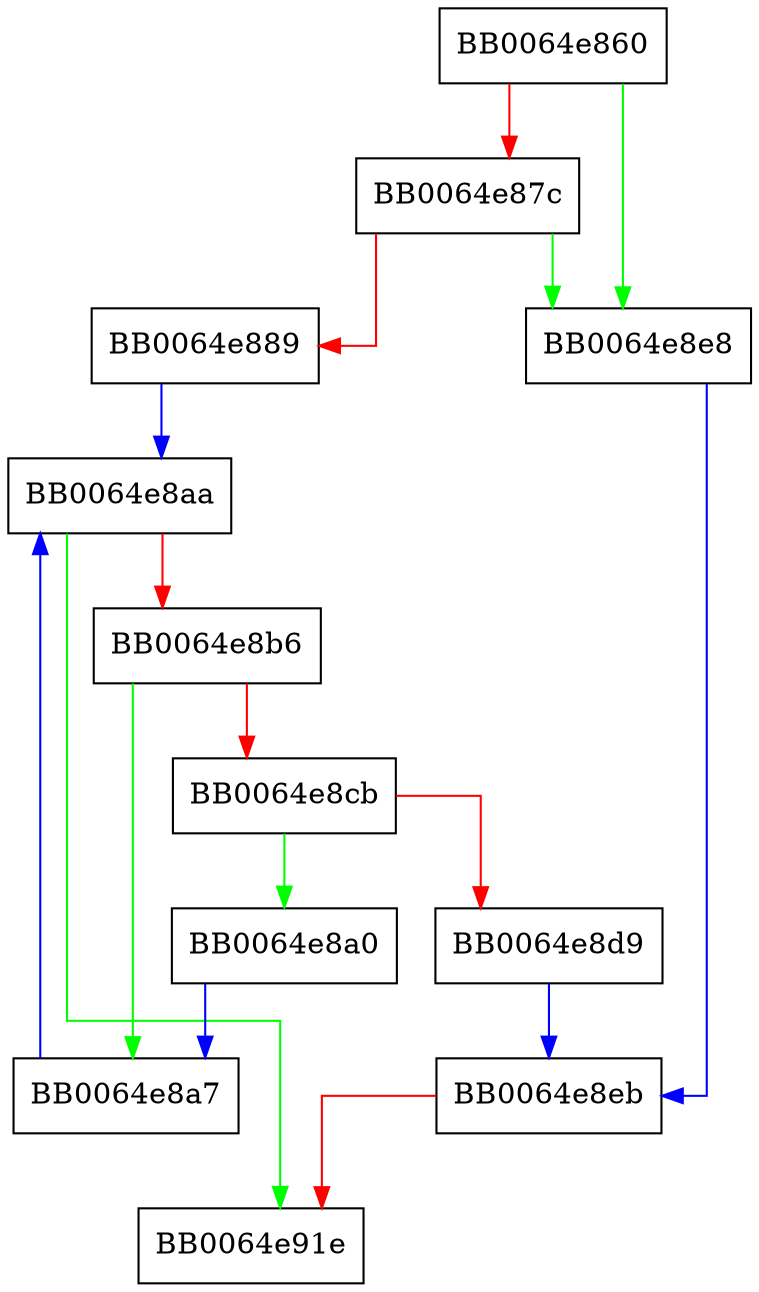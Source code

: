 digraph TS_CONF_load_certs {
  node [shape="box"];
  graph [splines=ortho];
  BB0064e860 -> BB0064e8e8 [color="green"];
  BB0064e860 -> BB0064e87c [color="red"];
  BB0064e87c -> BB0064e8e8 [color="green"];
  BB0064e87c -> BB0064e889 [color="red"];
  BB0064e889 -> BB0064e8aa [color="blue"];
  BB0064e8a0 -> BB0064e8a7 [color="blue"];
  BB0064e8a7 -> BB0064e8aa [color="blue"];
  BB0064e8aa -> BB0064e91e [color="green"];
  BB0064e8aa -> BB0064e8b6 [color="red"];
  BB0064e8b6 -> BB0064e8a7 [color="green"];
  BB0064e8b6 -> BB0064e8cb [color="red"];
  BB0064e8cb -> BB0064e8a0 [color="green"];
  BB0064e8cb -> BB0064e8d9 [color="red"];
  BB0064e8d9 -> BB0064e8eb [color="blue"];
  BB0064e8e8 -> BB0064e8eb [color="blue"];
  BB0064e8eb -> BB0064e91e [color="red"];
}